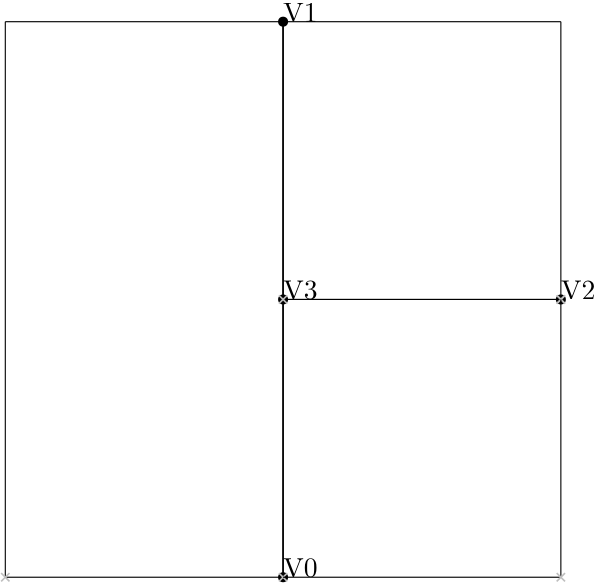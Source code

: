 <?xml version="1.0"?>
    <!DOCTYPE ipe SYSTEM "ipe.dtd">
    <ipe version="70005" creator="Ipe 7.1.4">
    <info created="D:20131106154934" modified="D:20131106160041"/>
    <preamble>\usepackage[english]{babel}</preamble>
    <ipestyle name="basic">
    <symbol name="arrow/arc(spx)">
    <path stroke="sym-stroke" fill="sym-stroke" pen="sym-pen">
    0 0 m
    -1 0.333 l
    -1 -0.333 l
    h
    </path>
    </symbol>
    <symbol name="arrow/farc(spx)">
    <path stroke="sym-stroke" fill="white" pen="sym-pen">
    0 0 m
    -1 0.333 l
    -1 -0.333 l
    h
    </path>
    </symbol>
    <symbol name="mark/circle(sx)" transformations="translations">
    <path fill="sym-stroke">
    0.6 0 0 0.6 0 0 e
    0.4 0 0 0.4 0 0 e
    </path>
    </symbol>
    <symbol name="mark/disk(sx)" transformations="translations">
    <path fill="sym-stroke">
    0.6 0 0 0.6 0 0 e
    </path>
    </symbol>
    <symbol name="mark/fdisk(sfx)" transformations="translations">
    <group>
    <path fill="sym-fill">
    0.5 0 0 0.5 0 0 e
    </path>
    <path fill="sym-stroke" fillrule="eofill">
    0.6 0 0 0.6 0 0 e
    0.4 0 0 0.4 0 0 e
    </path>
    </group>
    </symbol>
    <symbol name="mark/box(sx)" transformations="translations">
    <path fill="sym-stroke" fillrule="eofill">
    -0.6 -0.6 m
    0.6 -0.6 l
    0.6 0.6 l
    -0.6 0.6 l
    h
    -0.4 -0.4 m
    0.4 -0.4 l
    0.4 0.4 l
    -0.4 0.4 l
    h
    </path>
    </symbol>
    <symbol name="mark/square(sx)" transformations="translations">
    <path fill="sym-stroke">
    -0.6 -0.6 m
    0.6 -0.6 l
    0.6 0.6 l
    -0.6 0.6 l
    h
    </path>
    </symbol>
    <symbol name="mark/fsquare(sfx)" transformations="translations">
    <group>
    <path fill="sym-fill">
    -0.5 -0.5 m
    0.5 -0.5 l
    0.5 0.5 l
    -0.5 0.5 l
    h
    </path>
    <path fill="sym-stroke" fillrule="eofill">
    -0.6 -0.6 m
    0.6 -0.6 l
    0.6 0.6 l
    -0.6 0.6 l
    h
    -0.4 -0.4 m
    0.4 -0.4 l
    0.4 0.4 l
    -0.4 0.4 l
    h
    </path>
    </group>
    </symbol>
    <symbol name="mark/cross(sx)" transformations="translations">
    <group>
    <path fill="sym-stroke">
    -0.43 -0.57 m
    0.57 0.43 l
    0.43 0.57 l
    -0.57 -0.43 l
    h
    </path>
    <path fill="sym-stroke">
    -0.43 0.57 m
    0.57 -0.43 l
    0.43 -0.57 l
    -0.57 0.43 l
    h
    </path>
    </group>
    </symbol>
    <symbol name="arrow/fnormal(spx)">
    <path stroke="sym-stroke" fill="white" pen="sym-pen">
    0 0 m
    -1 0.333 l
    -1 -0.333 l
    h
    </path>
    </symbol>
    <symbol name="arrow/pointed(spx)">
    <path stroke="sym-stroke" fill="sym-stroke" pen="sym-pen">
    0 0 m
    -1 0.333 l
    -0.8 0 l
    -1 -0.333 l
    h
    </path>
    </symbol>
    <symbol name="arrow/fpointed(spx)">
    <path stroke="sym-stroke" fill="white" pen="sym-pen">
    0 0 m
    -1 0.333 l
    -0.8 0 l
    -1 -0.333 l
    h
    </path>
    </symbol>
    <symbol name="arrow/linear(spx)">
    <path stroke="sym-stroke" pen="sym-pen">
    -1 0.333 m
    0 0 l
    -1 -0.333 l
    </path>
    </symbol>
    <symbol name="arrow/fdouble(spx)">
    <path stroke="sym-stroke" fill="white" pen="sym-pen">
    0 0 m
    -1 0.333 l
    -1 -0.333 l
    h
    -1 0 m
    -2 0.333 l
    -2 -0.333 l
    h
    </path>
    </symbol>
    <symbol name="arrow/double(spx)">
    <path stroke="sym-stroke" fill="sym-stroke" pen="sym-pen">
    0 0 m
    -1 0.333 l
    -1 -0.333 l
    h
    -1 0 m
    -2 0.333 l
    -2 -0.333 l
    h
    </path>
    </symbol>
    <pen name="heavier" value="0.8"/>
    <pen name="fat" value="1.2"/>
    <pen name="ultrafat" value="2"/>
    <symbolsize name="large" value="5"/>
    <symbolsize name="small" value="2"/>
    <symbolsize name="tiny" value="1.1"/>
    <arrowsize name="large" value="10"/>
    <arrowsize name="small" value="5"/>
    <arrowsize name="tiny" value="3"/>
    <color name="red" value="1 0 0"/>
    <color name="green" value="0 1 0"/>
    <color name="blue" value="0 0 1"/>
    <color name="yellow" value="1 1 0"/>
    <color name="orange" value="1 0.647 0"/>
    <color name="gold" value="1 0.843 0"/>
    <color name="purple" value="0.627 0.125 0.941"/>
    <color name="gray" value="0.745"/>
    <color name="brown" value="0.647 0.165 0.165"/>
    <color name="navy" value="0 0 0.502"/>
    <color name="pink" value="1 0.753 0.796"/>
    <color name="seagreen" value="0.18 0.545 0.341"/>
    <color name="turquoise" value="0.251 0.878 0.816"/>
    <color name="violet" value="0.933 0.51 0.933"/>
    <color name="darkblue" value="0 0 0.545"/>
    <color name="darkcyan" value="0 0.545 0.545"/>
    <color name="darkgray" value="0.663"/>
    <color name="darkgreen" value="0 0.392 0"/>
    <color name="darkmagenta" value="0.545 0 0.545"/>
    <color name="darkorange" value="1 0.549 0"/>
    <color name="darkred" value="0.545 0 0"/>
    <color name="lightblue" value="0.678 0.847 0.902"/>
    <color name="lightcyan" value="0.878 1 1"/>
    <color name="lightgray" value="0.827"/>
    <color name="lightgreen" value="0.565 0.933 0.565"/>
    <color name="lightyellow" value="1 1 0.878"/>
    <dashstyle name="dashed" value="[4] 0"/>
    <dashstyle name="dotted" value="[1 3] 0"/>
    <dashstyle name="dash dotted" value="[4 2 1 2] 0"/>
    <dashstyle name="dash dot dotted" value="[4 2 1 2 1 2] 0"/>
    <textsize name="large" value="\large"/>
    <textsize name="Large" value="\Large"/>
    <textsize name="LARGE" value="\LARGE"/>
    <textsize name="huge" value="\huge"/>
    <textsize name="Huge" value="\Huge"/>
    <textsize name="small" value="\small"/>
    <textsize name="footnote" value="\footnotesize"/>
    <textsize name="tiny" value="\tiny"/>
    <textstyle name="center" begin="\begin{center}" end="\end{center}"/>
    <textstyle name="itemize" begin="\begin{itemize}" end="\end{itemize}"/>
    <textstyle name="item" begin="\begin{itemize}\item{}" end="\end{itemize}"/>
    <gridsize name="4 pts" value="4"/>
    <gridsize name="8 pts (~3 mm)" value="8"/>
    <gridsize name="16 pts (~6 mm)" value="16"/>
    <gridsize name="32 pts (~12 mm)" value="32"/>
    <gridsize name="10 pts (~3.5 mm)" value="10"/>
    <gridsize name="20 pts (~7 mm)" value="20"/>
    <gridsize name="14 pts (~5 mm)" value="14"/>
    <gridsize name="28 pts (~10 mm)" value="28"/>
    <gridsize name="56 pts (~20 mm)" value="56"/>
    <anglesize name="90 deg" value="90"/>
    <anglesize name="60 deg" value="60"/>
    <anglesize name="45 deg" value="45"/>
    <anglesize name="30 deg" value="30"/>
    <anglesize name="22.5 deg" value="22.5"/>
    <tiling name="falling" angle="-60" step="4" width="1"/>
    <tiling name="rising" angle="30" step="4" width="1"/>
    <layout paper="1000 1000" origin="0 0" frame="1000 1000" skip="32" crop="yes"/>
    </ipestyle>
    <page>
    <layer name="alpha"/>
    <view layers="alpha" active="alpha"/>
<use name="mark/disk(sx)" pos="400 600" size="normal" stroke="black"/>
<text transformations="translations" pos="400 600" stroke="black" type="label" width="190" height="10" depth="0" valign="baseline" size="normal">V0</text><use name="mark/disk(sx)" pos="400 800" size="normal" stroke="black"/>
<text transformations="translations" pos="400 800" stroke="black" type="label" width="190" height="10" depth="0" valign="baseline" size="normal">V1</text><use name="mark/disk(sx)" pos="500 700" size="normal" stroke="black"/>
<text transformations="translations" pos="500 700" stroke="black" type="label" width="190" height="10" depth="0" valign="baseline" size="normal">V2</text><use name="mark/disk(sx)" pos="400 700" size="normal" stroke="black"/>
<text transformations="translations" pos="400 700" stroke="black" type="label" width="190" height="10" depth="0" valign="baseline" size="normal">V3</text><path stroke="black" pen="normal" dash="normal">
 400 800 m
 500 800 l
 </path>
<path stroke="black" pen="normal" dash="normal">
 500 800 m
 500 800 l
 </path>
<path stroke="black" pen="normal" dash="normal">
 500 700 m
 500 800 l
 </path>
<path stroke="black" pen="normal" dash="normal">
 500 800 m
 500 800 l
 </path>
<path stroke="black" pen="normal" dash="normal">
 500 800 m
 500 800 l
 </path>
<use name="mark/cross(sx)" pos="500 700" size="normal" stroke="gray"/>
<path stroke="black" pen="normal" dash="normal">
 500 700 m
 400 700 l
 </path>
<path stroke="black" pen="normal" dash="normal">
 400 700 m
 500 700 l
 </path>
<path stroke="black" pen="normal" dash="normal">
 400 700 m
 500 700 l
 </path>
<path stroke="black" pen="normal" dash="normal">
 500 700 m
 500 700 l
 </path>
<path stroke="black" pen="normal" dash="normal">
 500 700 m
 500 700 l
 </path>
<use name="mark/cross(sx)" pos="500 700" size="normal" stroke="gray"/>
<path stroke="black" pen="normal" dash="normal">
 400 800 m
 300 800 l
 </path>
<path stroke="black" pen="normal" dash="normal">
 300 800 m
 300 800 l
 </path>
<path stroke="black" pen="normal" dash="normal">
 400 600 m
 300 600 l
 </path>
<path stroke="black" pen="normal" dash="normal">
 300 600 m
 300 600 l
 </path>
<path stroke="black" pen="normal" dash="normal">
 300 800 m
 300 600 l
 </path>
<use name="mark/cross(sx)" pos="300 600" size="normal" stroke="gray"/>
<path stroke="black" pen="normal" dash="normal">
 400 700 m
 400 600 l
 </path>
<path stroke="black" pen="normal" dash="normal">
 400 600 m
 400 600 l
 </path>
<path stroke="black" pen="normal" dash="normal">
 400 600 m
 400 700 l
 </path>
<path stroke="black" pen="normal" dash="normal">
 400 700 m
 400 700 l
 </path>
<path stroke="black" pen="normal" dash="normal">
 400 600 m
 400 700 l
 </path>
<use name="mark/cross(sx)" pos="400 600" size="normal" stroke="gray"/>
<path stroke="black" pen="normal" dash="normal">
 400 700 m
 400 800 l
 </path>
<path stroke="black" pen="normal" dash="normal">
 400 800 m
 400 800 l
 </path>
<path stroke="black" pen="normal" dash="normal">
 400 800 m
 400 700 l
 </path>
<path stroke="black" pen="normal" dash="normal">
 400 700 m
 400 700 l
 </path>
<path stroke="black" pen="normal" dash="normal">
 400 800 m
 400 700 l
 </path>
<use name="mark/cross(sx)" pos="400 700" size="normal" stroke="gray"/>
<path stroke="black" pen="normal" dash="normal">
 500 700 m
 500 600 l
 </path>
<path stroke="black" pen="normal" dash="normal">
 500 600 m
 500 600 l
 </path>
<path stroke="black" pen="normal" dash="normal">
 400 600 m
 500 600 l
 </path>
<path stroke="black" pen="normal" dash="normal">
 500 600 m
 500 600 l
 </path>
<path stroke="black" pen="normal" dash="normal">
 500 600 m
 500 600 l
 </path>
<use name="mark/cross(sx)" pos="500 600" size="normal" stroke="gray"/>
</page>
</ipe>

